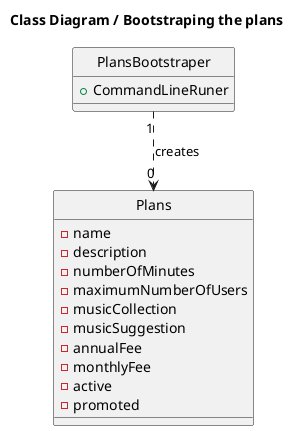@startuml
'https://plantuml.com/class-diagram
hide circle


title Class Diagram / Bootstraping the plans

class Plans{
    -name
    - description
    - numberOfMinutes
    -maximumNumberOfUsers
    -musicCollection
     -musicSuggestion
     -annualFee
     -monthlyFee
     -active
     -promoted
}

class PlansBootstraper{
+ CommandLineRuner
}
PlansBootstraper"1"..down>"0"Plans: creates

@enduml